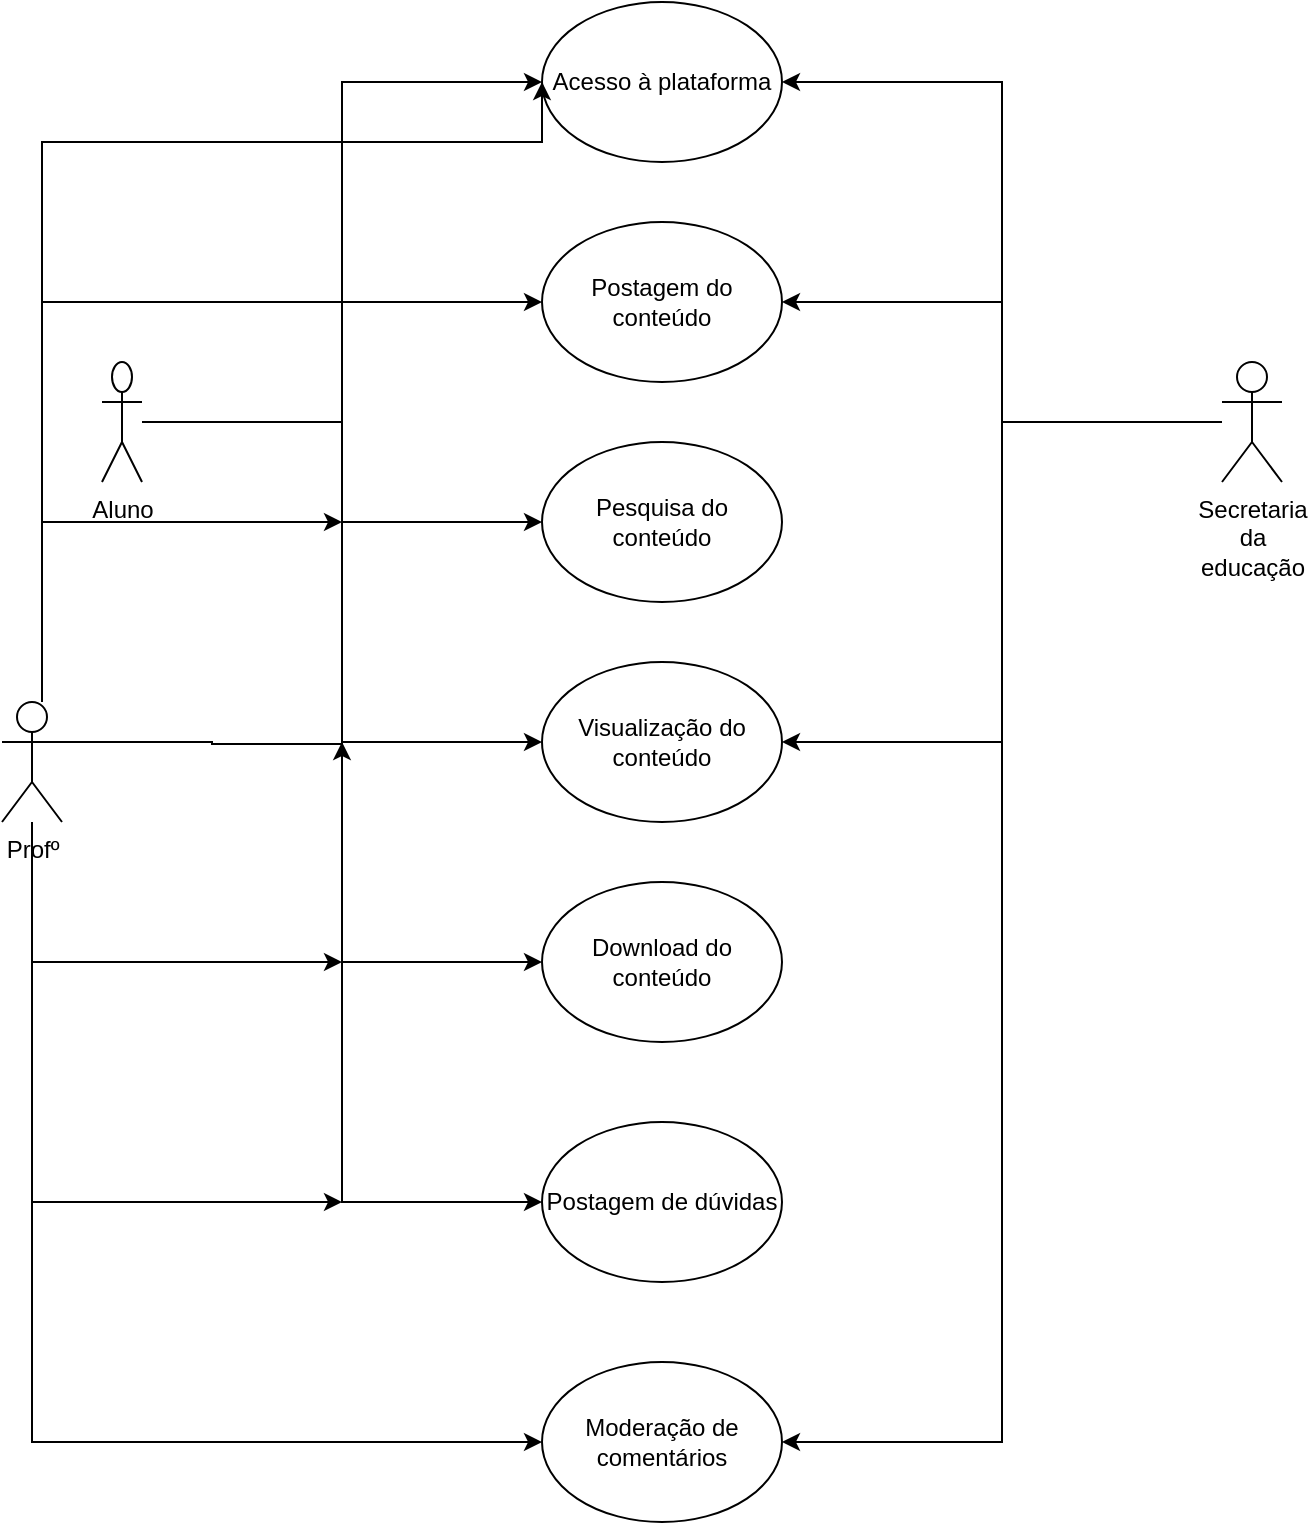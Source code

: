 <mxfile version="21.3.2" type="device">
  <diagram name="Página-1" id="ih57vAn0Aj6K7xy8B9OL">
    <mxGraphModel dx="1114" dy="616" grid="1" gridSize="10" guides="1" tooltips="1" connect="1" arrows="1" fold="1" page="1" pageScale="1" pageWidth="827" pageHeight="1169" math="0" shadow="0">
      <root>
        <mxCell id="0" />
        <mxCell id="1" parent="0" />
        <mxCell id="VIls2VZyN03jhkpeJjoV-7" style="edgeStyle=orthogonalEdgeStyle;rounded=0;orthogonalLoop=1;jettySize=auto;html=1;entryX=0;entryY=0.5;entryDx=0;entryDy=0;" edge="1" parent="1" source="VIls2VZyN03jhkpeJjoV-1" target="VIls2VZyN03jhkpeJjoV-6">
          <mxGeometry relative="1" as="geometry" />
        </mxCell>
        <mxCell id="VIls2VZyN03jhkpeJjoV-20" style="edgeStyle=orthogonalEdgeStyle;rounded=0;orthogonalLoop=1;jettySize=auto;html=1;entryX=0;entryY=0.5;entryDx=0;entryDy=0;" edge="1" parent="1" source="VIls2VZyN03jhkpeJjoV-1" target="VIls2VZyN03jhkpeJjoV-19">
          <mxGeometry relative="1" as="geometry" />
        </mxCell>
        <mxCell id="VIls2VZyN03jhkpeJjoV-24" style="edgeStyle=orthogonalEdgeStyle;rounded=0;orthogonalLoop=1;jettySize=auto;html=1;entryX=0;entryY=0.5;entryDx=0;entryDy=0;" edge="1" parent="1" source="VIls2VZyN03jhkpeJjoV-1" target="VIls2VZyN03jhkpeJjoV-23">
          <mxGeometry relative="1" as="geometry" />
        </mxCell>
        <mxCell id="VIls2VZyN03jhkpeJjoV-26" style="edgeStyle=orthogonalEdgeStyle;rounded=0;orthogonalLoop=1;jettySize=auto;html=1;entryX=0;entryY=0.5;entryDx=0;entryDy=0;" edge="1" parent="1" source="VIls2VZyN03jhkpeJjoV-1" target="VIls2VZyN03jhkpeJjoV-25">
          <mxGeometry relative="1" as="geometry" />
        </mxCell>
        <mxCell id="VIls2VZyN03jhkpeJjoV-29" style="edgeStyle=orthogonalEdgeStyle;rounded=0;orthogonalLoop=1;jettySize=auto;html=1;entryX=0;entryY=0.5;entryDx=0;entryDy=0;" edge="1" parent="1" source="VIls2VZyN03jhkpeJjoV-1" target="VIls2VZyN03jhkpeJjoV-28">
          <mxGeometry relative="1" as="geometry" />
        </mxCell>
        <mxCell id="VIls2VZyN03jhkpeJjoV-1" value="&lt;font style=&quot;vertical-align: inherit;&quot;&gt;&lt;font style=&quot;vertical-align: inherit;&quot;&gt;&lt;font style=&quot;vertical-align: inherit;&quot;&gt;&lt;font style=&quot;vertical-align: inherit;&quot;&gt;Aluno&lt;/font&gt;&lt;/font&gt;&lt;br&gt;&lt;/font&gt;&lt;/font&gt;" style="shape=umlActor;verticalLabelPosition=bottom;verticalAlign=top;html=1;outlineConnect=0;" vertex="1" parent="1">
          <mxGeometry x="60" y="200" width="20" height="60" as="geometry" />
        </mxCell>
        <mxCell id="VIls2VZyN03jhkpeJjoV-6" value="&lt;font style=&quot;vertical-align: inherit;&quot;&gt;&lt;font style=&quot;vertical-align: inherit;&quot;&gt;&lt;font style=&quot;vertical-align: inherit;&quot;&gt;&lt;font style=&quot;vertical-align: inherit;&quot;&gt;&lt;font style=&quot;vertical-align: inherit;&quot;&gt;&lt;font style=&quot;vertical-align: inherit;&quot;&gt;&lt;font style=&quot;vertical-align: inherit;&quot;&gt;&lt;font style=&quot;vertical-align: inherit;&quot;&gt;Visualização do conteúdo&lt;/font&gt;&lt;/font&gt;&lt;/font&gt;&lt;/font&gt;&lt;/font&gt;&lt;/font&gt;&lt;br&gt;&lt;/font&gt;&lt;/font&gt;" style="ellipse;whiteSpace=wrap;html=1;" vertex="1" parent="1">
          <mxGeometry x="280" y="350" width="120" height="80" as="geometry" />
        </mxCell>
        <mxCell id="VIls2VZyN03jhkpeJjoV-16" style="edgeStyle=orthogonalEdgeStyle;rounded=0;orthogonalLoop=1;jettySize=auto;html=1;entryX=1;entryY=0.5;entryDx=0;entryDy=0;" edge="1" parent="1" source="VIls2VZyN03jhkpeJjoV-15" target="VIls2VZyN03jhkpeJjoV-6">
          <mxGeometry relative="1" as="geometry">
            <mxPoint x="410" y="240" as="targetPoint" />
          </mxGeometry>
        </mxCell>
        <mxCell id="VIls2VZyN03jhkpeJjoV-21" style="edgeStyle=orthogonalEdgeStyle;rounded=0;orthogonalLoop=1;jettySize=auto;html=1;entryX=1;entryY=0.5;entryDx=0;entryDy=0;" edge="1" parent="1" source="VIls2VZyN03jhkpeJjoV-15" target="VIls2VZyN03jhkpeJjoV-19">
          <mxGeometry relative="1" as="geometry" />
        </mxCell>
        <mxCell id="VIls2VZyN03jhkpeJjoV-22" style="edgeStyle=orthogonalEdgeStyle;rounded=0;orthogonalLoop=1;jettySize=auto;html=1;entryX=1;entryY=0.5;entryDx=0;entryDy=0;" edge="1" parent="1" source="VIls2VZyN03jhkpeJjoV-15" target="VIls2VZyN03jhkpeJjoV-17">
          <mxGeometry relative="1" as="geometry" />
        </mxCell>
        <mxCell id="VIls2VZyN03jhkpeJjoV-36" style="edgeStyle=orthogonalEdgeStyle;rounded=0;orthogonalLoop=1;jettySize=auto;html=1;entryX=1;entryY=0.5;entryDx=0;entryDy=0;" edge="1" parent="1" source="VIls2VZyN03jhkpeJjoV-15" target="VIls2VZyN03jhkpeJjoV-35">
          <mxGeometry relative="1" as="geometry" />
        </mxCell>
        <mxCell id="VIls2VZyN03jhkpeJjoV-15" value="&lt;font style=&quot;vertical-align: inherit;&quot;&gt;&lt;font style=&quot;vertical-align: inherit;&quot;&gt;Secretaria&lt;br&gt;da&lt;br&gt;educação&lt;br&gt;&lt;/font&gt;&lt;/font&gt;" style="shape=umlActor;verticalLabelPosition=bottom;verticalAlign=top;html=1;outlineConnect=0;" vertex="1" parent="1">
          <mxGeometry x="620" y="200" width="30" height="60" as="geometry" />
        </mxCell>
        <mxCell id="VIls2VZyN03jhkpeJjoV-17" value="&lt;font style=&quot;vertical-align: inherit;&quot;&gt;&lt;font style=&quot;vertical-align: inherit;&quot;&gt;Postagem do conteúdo&lt;/font&gt;&lt;/font&gt;" style="ellipse;whiteSpace=wrap;html=1;" vertex="1" parent="1">
          <mxGeometry x="280" y="130" width="120" height="80" as="geometry" />
        </mxCell>
        <mxCell id="VIls2VZyN03jhkpeJjoV-19" value="&lt;font style=&quot;vertical-align: inherit;&quot;&gt;&lt;font style=&quot;vertical-align: inherit;&quot;&gt;Acesso à plataforma&lt;/font&gt;&lt;/font&gt;" style="ellipse;whiteSpace=wrap;html=1;" vertex="1" parent="1">
          <mxGeometry x="280" y="20" width="120" height="80" as="geometry" />
        </mxCell>
        <mxCell id="VIls2VZyN03jhkpeJjoV-23" value="&lt;font style=&quot;vertical-align: inherit;&quot;&gt;&lt;font style=&quot;vertical-align: inherit;&quot;&gt;Download do conteúdo&lt;/font&gt;&lt;/font&gt;" style="ellipse;whiteSpace=wrap;html=1;" vertex="1" parent="1">
          <mxGeometry x="280" y="460" width="120" height="80" as="geometry" />
        </mxCell>
        <mxCell id="VIls2VZyN03jhkpeJjoV-25" value="&lt;font style=&quot;vertical-align: inherit;&quot;&gt;&lt;font style=&quot;vertical-align: inherit;&quot;&gt;Pesquisa do conteúdo&lt;/font&gt;&lt;/font&gt;" style="ellipse;whiteSpace=wrap;html=1;" vertex="1" parent="1">
          <mxGeometry x="280" y="240" width="120" height="80" as="geometry" />
        </mxCell>
        <mxCell id="VIls2VZyN03jhkpeJjoV-28" value="&lt;font style=&quot;vertical-align: inherit;&quot;&gt;&lt;font style=&quot;vertical-align: inherit;&quot;&gt;Postagem de dúvidas&lt;/font&gt;&lt;/font&gt;" style="ellipse;whiteSpace=wrap;html=1;" vertex="1" parent="1">
          <mxGeometry x="280" y="580" width="120" height="80" as="geometry" />
        </mxCell>
        <mxCell id="VIls2VZyN03jhkpeJjoV-33" style="edgeStyle=orthogonalEdgeStyle;rounded=0;orthogonalLoop=1;jettySize=auto;html=1;entryX=0;entryY=0.5;entryDx=0;entryDy=0;" edge="1" parent="1" source="VIls2VZyN03jhkpeJjoV-31" target="VIls2VZyN03jhkpeJjoV-19">
          <mxGeometry relative="1" as="geometry">
            <Array as="points">
              <mxPoint x="30" y="90" />
              <mxPoint x="280" y="90" />
            </Array>
          </mxGeometry>
        </mxCell>
        <mxCell id="VIls2VZyN03jhkpeJjoV-34" style="edgeStyle=orthogonalEdgeStyle;rounded=0;orthogonalLoop=1;jettySize=auto;html=1;entryX=0;entryY=0.5;entryDx=0;entryDy=0;" edge="1" parent="1" source="VIls2VZyN03jhkpeJjoV-31" target="VIls2VZyN03jhkpeJjoV-17">
          <mxGeometry relative="1" as="geometry">
            <Array as="points">
              <mxPoint x="30" y="170" />
            </Array>
          </mxGeometry>
        </mxCell>
        <mxCell id="VIls2VZyN03jhkpeJjoV-37" style="edgeStyle=orthogonalEdgeStyle;rounded=0;orthogonalLoop=1;jettySize=auto;html=1;entryX=0;entryY=0.5;entryDx=0;entryDy=0;" edge="1" parent="1" source="VIls2VZyN03jhkpeJjoV-31" target="VIls2VZyN03jhkpeJjoV-35">
          <mxGeometry relative="1" as="geometry">
            <Array as="points">
              <mxPoint x="25" y="740" />
            </Array>
          </mxGeometry>
        </mxCell>
        <mxCell id="VIls2VZyN03jhkpeJjoV-39" style="edgeStyle=orthogonalEdgeStyle;rounded=0;orthogonalLoop=1;jettySize=auto;html=1;" edge="1" parent="1" source="VIls2VZyN03jhkpeJjoV-31">
          <mxGeometry relative="1" as="geometry">
            <mxPoint x="180" y="280" as="targetPoint" />
            <Array as="points">
              <mxPoint x="30" y="280" />
            </Array>
          </mxGeometry>
        </mxCell>
        <mxCell id="VIls2VZyN03jhkpeJjoV-40" style="edgeStyle=orthogonalEdgeStyle;rounded=0;orthogonalLoop=1;jettySize=auto;html=1;" edge="1" parent="1" source="VIls2VZyN03jhkpeJjoV-31">
          <mxGeometry relative="1" as="geometry">
            <mxPoint x="180" y="390" as="targetPoint" />
            <Array as="points">
              <mxPoint x="115" y="390" />
              <mxPoint x="115" y="391" />
            </Array>
          </mxGeometry>
        </mxCell>
        <mxCell id="VIls2VZyN03jhkpeJjoV-41" style="edgeStyle=orthogonalEdgeStyle;rounded=0;orthogonalLoop=1;jettySize=auto;html=1;" edge="1" parent="1" source="VIls2VZyN03jhkpeJjoV-31">
          <mxGeometry relative="1" as="geometry">
            <mxPoint x="180" y="500" as="targetPoint" />
            <Array as="points">
              <mxPoint x="25" y="500" />
            </Array>
          </mxGeometry>
        </mxCell>
        <mxCell id="VIls2VZyN03jhkpeJjoV-42" style="edgeStyle=orthogonalEdgeStyle;rounded=0;orthogonalLoop=1;jettySize=auto;html=1;" edge="1" parent="1" source="VIls2VZyN03jhkpeJjoV-31">
          <mxGeometry relative="1" as="geometry">
            <mxPoint x="180" y="620" as="targetPoint" />
            <Array as="points">
              <mxPoint x="25" y="620" />
            </Array>
          </mxGeometry>
        </mxCell>
        <mxCell id="VIls2VZyN03jhkpeJjoV-31" value="&lt;font style=&quot;vertical-align: inherit;&quot;&gt;&lt;font style=&quot;vertical-align: inherit;&quot;&gt;Profº&lt;/font&gt;&lt;/font&gt;" style="shape=umlActor;verticalLabelPosition=bottom;verticalAlign=top;html=1;outlineConnect=0;" vertex="1" parent="1">
          <mxGeometry x="10" y="370" width="30" height="60" as="geometry" />
        </mxCell>
        <mxCell id="VIls2VZyN03jhkpeJjoV-35" value="&lt;font style=&quot;vertical-align: inherit;&quot;&gt;&lt;font style=&quot;vertical-align: inherit;&quot;&gt;&lt;font style=&quot;vertical-align: inherit;&quot;&gt;&lt;font style=&quot;vertical-align: inherit;&quot;&gt;Moderação de comentários&lt;/font&gt;&lt;/font&gt;&lt;/font&gt;&lt;/font&gt;" style="ellipse;whiteSpace=wrap;html=1;" vertex="1" parent="1">
          <mxGeometry x="280" y="700" width="120" height="80" as="geometry" />
        </mxCell>
      </root>
    </mxGraphModel>
  </diagram>
</mxfile>
